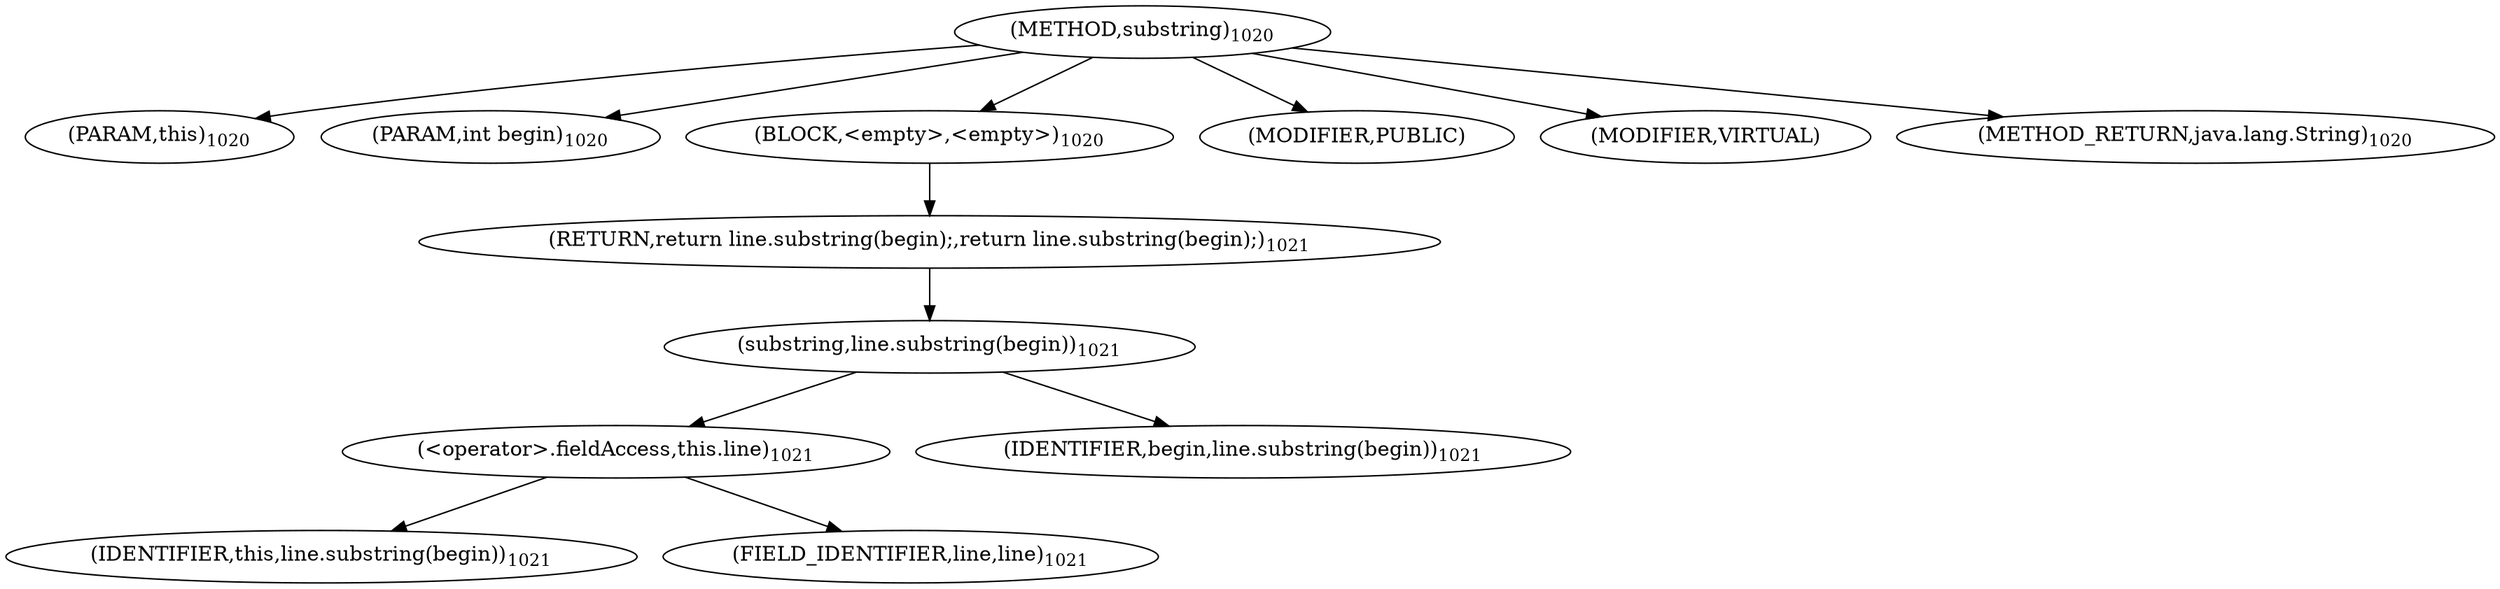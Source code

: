 digraph "substring" {  
"2642" [label = <(METHOD,substring)<SUB>1020</SUB>> ]
"2643" [label = <(PARAM,this)<SUB>1020</SUB>> ]
"2644" [label = <(PARAM,int begin)<SUB>1020</SUB>> ]
"2645" [label = <(BLOCK,&lt;empty&gt;,&lt;empty&gt;)<SUB>1020</SUB>> ]
"2646" [label = <(RETURN,return line.substring(begin);,return line.substring(begin);)<SUB>1021</SUB>> ]
"2647" [label = <(substring,line.substring(begin))<SUB>1021</SUB>> ]
"2648" [label = <(&lt;operator&gt;.fieldAccess,this.line)<SUB>1021</SUB>> ]
"2649" [label = <(IDENTIFIER,this,line.substring(begin))<SUB>1021</SUB>> ]
"2650" [label = <(FIELD_IDENTIFIER,line,line)<SUB>1021</SUB>> ]
"2651" [label = <(IDENTIFIER,begin,line.substring(begin))<SUB>1021</SUB>> ]
"2652" [label = <(MODIFIER,PUBLIC)> ]
"2653" [label = <(MODIFIER,VIRTUAL)> ]
"2654" [label = <(METHOD_RETURN,java.lang.String)<SUB>1020</SUB>> ]
  "2642" -> "2643" 
  "2642" -> "2644" 
  "2642" -> "2645" 
  "2642" -> "2652" 
  "2642" -> "2653" 
  "2642" -> "2654" 
  "2645" -> "2646" 
  "2646" -> "2647" 
  "2647" -> "2648" 
  "2647" -> "2651" 
  "2648" -> "2649" 
  "2648" -> "2650" 
}
